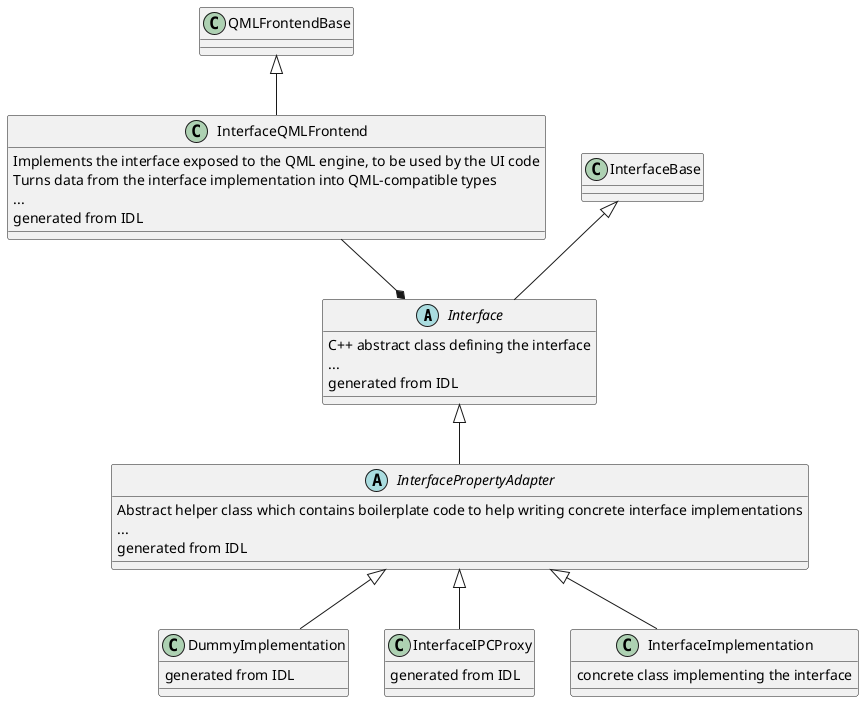 @startuml

abstract class Interface {
C++ abstract class defining the interface
...
    generated from IDL
}

abstract class InterfacePropertyAdapter {
    Abstract helper class which contains boilerplate code to help writing concrete interface implementations
...
    generated from IDL

}

class DummyImplementation {
    generated from IDL
}

class InterfaceIPCProxy {
    generated from IDL
}

class InterfaceQMLFrontend {
    Implements the interface exposed to the QML engine, to be used by the UI code
    Turns data from the interface implementation into QML-compatible types
...
    generated from IDL

}

class InterfaceImplementation {
    concrete class implementing the interface
    
}

Interface <|-- InterfacePropertyAdapter
InterfacePropertyAdapter <|-- InterfaceImplementation
InterfacePropertyAdapter <|-- DummyImplementation
InterfacePropertyAdapter <|-- InterfaceIPCProxy

InterfaceQMLFrontend --* Interface


InterfaceBase <|-- Interface

QMLFrontendBase <|-- InterfaceQMLFrontend

@enduml

